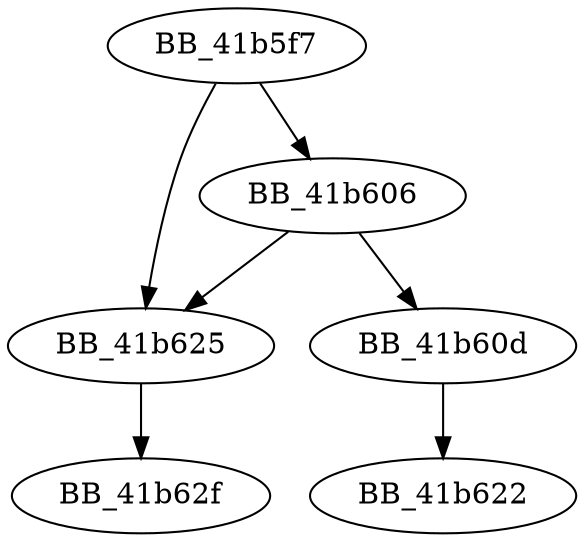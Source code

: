 DiGraph __unlock_file{
BB_41b5f7->BB_41b606
BB_41b5f7->BB_41b625
BB_41b606->BB_41b60d
BB_41b606->BB_41b625
BB_41b60d->BB_41b622
BB_41b625->BB_41b62f
}

